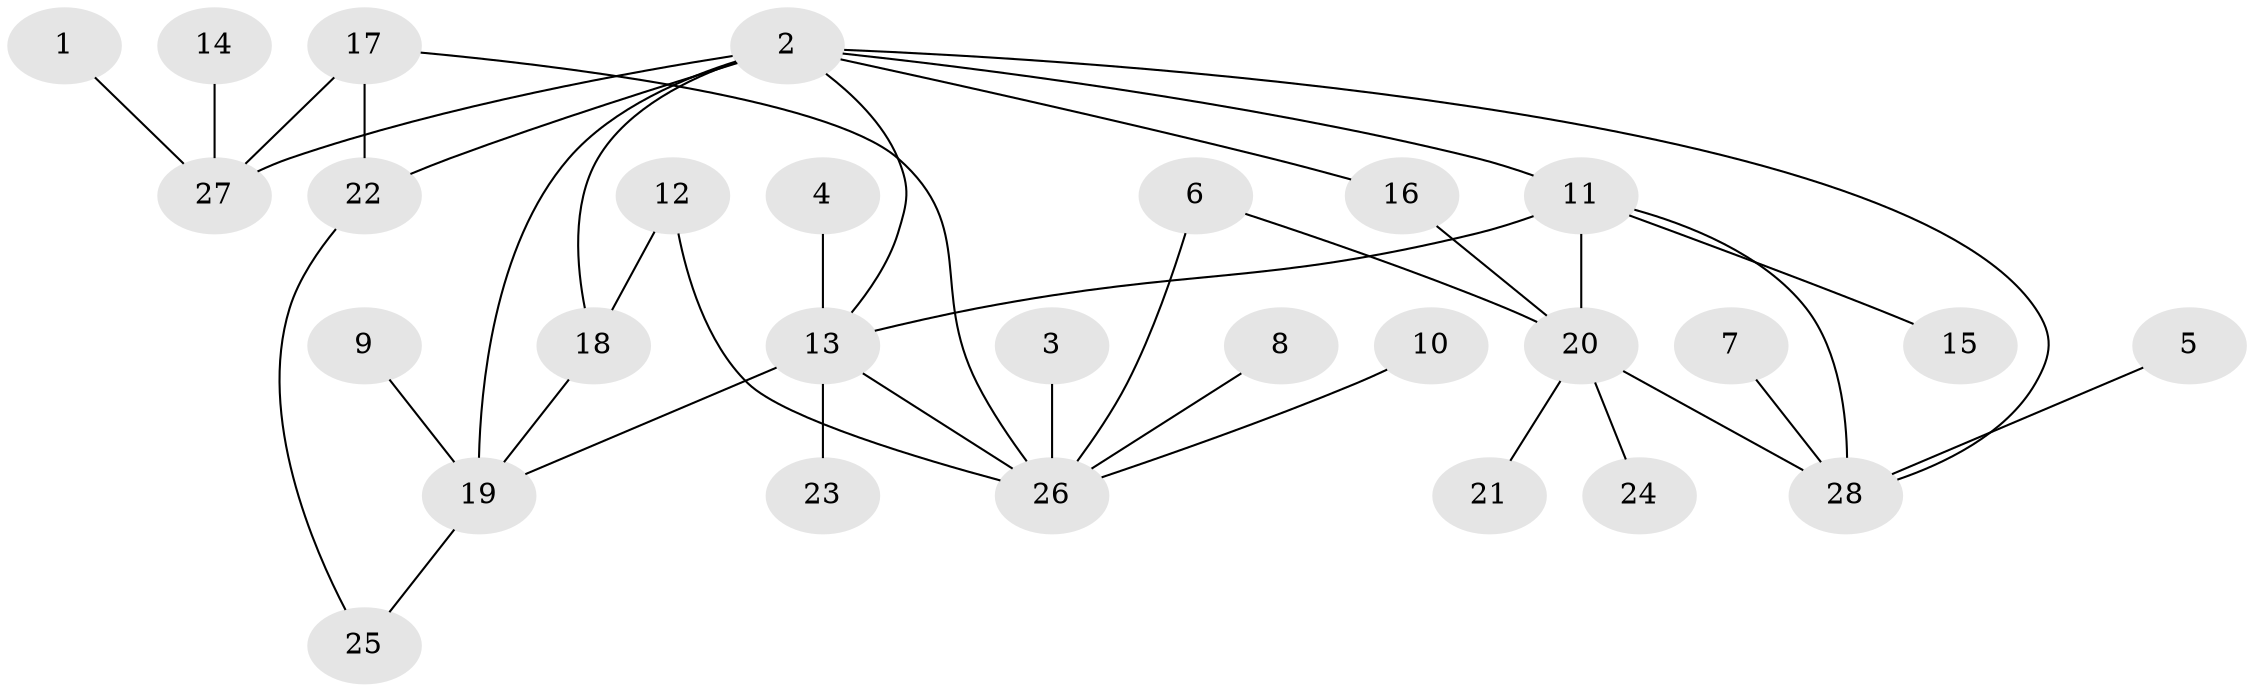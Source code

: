 // original degree distribution, {9: 0.029411764705882353, 10: 0.014705882352941176, 6: 0.04411764705882353, 2: 0.23529411764705882, 5: 0.029411764705882353, 1: 0.5147058823529411, 4: 0.04411764705882353, 3: 0.07352941176470588, 8: 0.014705882352941176}
// Generated by graph-tools (version 1.1) at 2025/36/03/04/25 23:36:53]
// undirected, 28 vertices, 38 edges
graph export_dot {
  node [color=gray90,style=filled];
  1;
  2;
  3;
  4;
  5;
  6;
  7;
  8;
  9;
  10;
  11;
  12;
  13;
  14;
  15;
  16;
  17;
  18;
  19;
  20;
  21;
  22;
  23;
  24;
  25;
  26;
  27;
  28;
  1 -- 27 [weight=1.0];
  2 -- 11 [weight=1.0];
  2 -- 13 [weight=1.0];
  2 -- 16 [weight=1.0];
  2 -- 18 [weight=1.0];
  2 -- 19 [weight=1.0];
  2 -- 22 [weight=1.0];
  2 -- 27 [weight=1.0];
  2 -- 28 [weight=1.0];
  3 -- 26 [weight=1.0];
  4 -- 13 [weight=1.0];
  5 -- 28 [weight=1.0];
  6 -- 20 [weight=1.0];
  6 -- 26 [weight=1.0];
  7 -- 28 [weight=1.0];
  8 -- 26 [weight=1.0];
  9 -- 19 [weight=1.0];
  10 -- 26 [weight=1.0];
  11 -- 13 [weight=1.0];
  11 -- 15 [weight=1.0];
  11 -- 20 [weight=1.0];
  11 -- 28 [weight=1.0];
  12 -- 18 [weight=1.0];
  12 -- 26 [weight=1.0];
  13 -- 19 [weight=1.0];
  13 -- 23 [weight=1.0];
  13 -- 26 [weight=1.0];
  14 -- 27 [weight=1.0];
  16 -- 20 [weight=1.0];
  17 -- 22 [weight=1.0];
  17 -- 26 [weight=1.0];
  17 -- 27 [weight=1.0];
  18 -- 19 [weight=1.0];
  19 -- 25 [weight=1.0];
  20 -- 21 [weight=1.0];
  20 -- 24 [weight=1.0];
  20 -- 28 [weight=1.0];
  22 -- 25 [weight=1.0];
}
